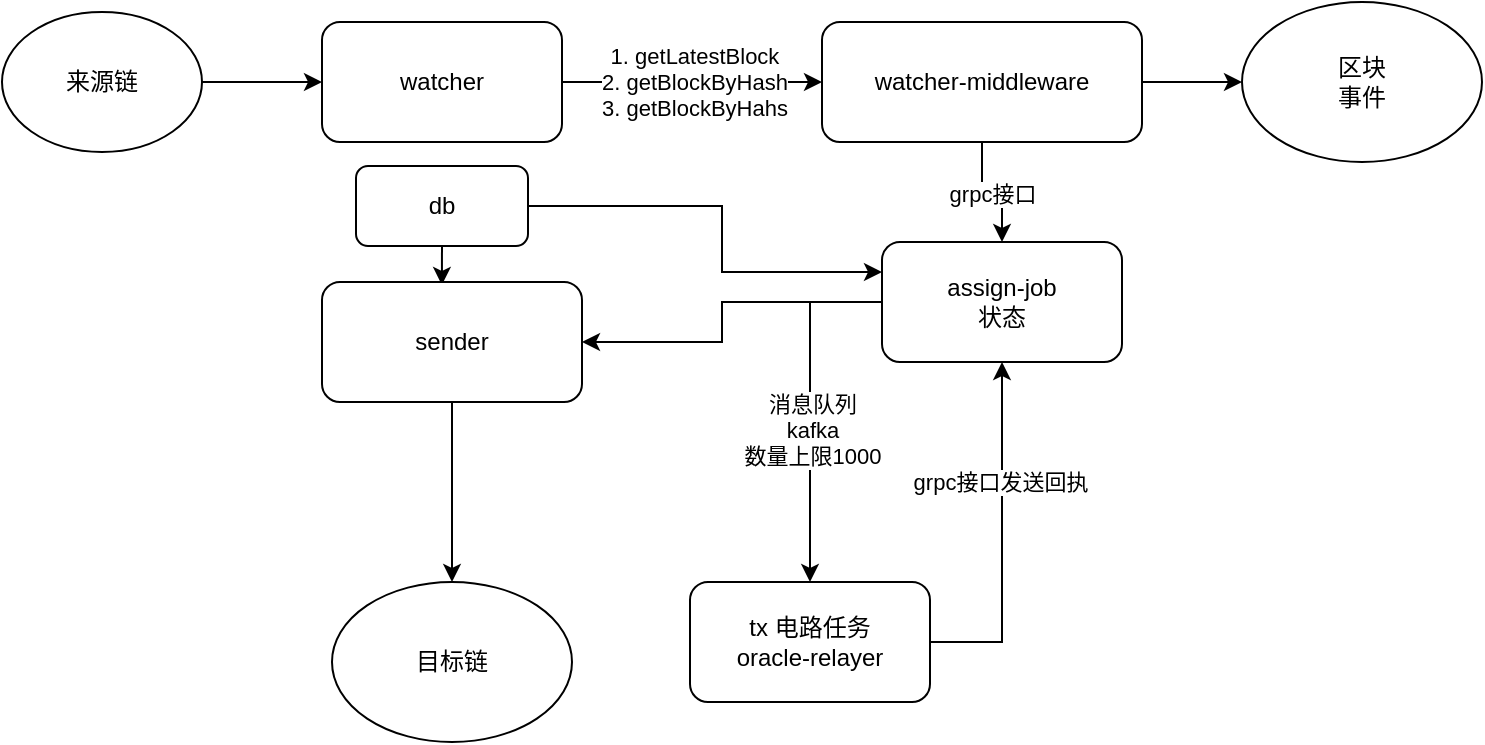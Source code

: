 <mxfile version="21.6.5" type="github">
  <diagram name="第 1 页" id="2FfmDNHcDN7cyOoLiR-4">
    <mxGraphModel dx="2047" dy="681" grid="1" gridSize="10" guides="1" tooltips="1" connect="1" arrows="1" fold="1" page="1" pageScale="1" pageWidth="827" pageHeight="1169" math="0" shadow="0">
      <root>
        <mxCell id="0" />
        <mxCell id="1" parent="0" />
        <mxCell id="phr9aaqnnp__kKiuMH5_-6" style="edgeStyle=orthogonalEdgeStyle;rounded=0;orthogonalLoop=1;jettySize=auto;html=1;" parent="1" source="phr9aaqnnp__kKiuMH5_-1" target="phr9aaqnnp__kKiuMH5_-2" edge="1">
          <mxGeometry relative="1" as="geometry" />
        </mxCell>
        <mxCell id="phr9aaqnnp__kKiuMH5_-7" value="1. getLatestBlock&lt;br&gt;2. getBlockByHash&lt;br&gt;3. getBlockByHahs" style="edgeLabel;html=1;align=center;verticalAlign=middle;resizable=0;points=[];" parent="phr9aaqnnp__kKiuMH5_-6" vertex="1" connectable="0">
          <mxGeometry x="0.011" relative="1" as="geometry">
            <mxPoint as="offset" />
          </mxGeometry>
        </mxCell>
        <mxCell id="phr9aaqnnp__kKiuMH5_-1" value="watcher" style="rounded=1;whiteSpace=wrap;html=1;" parent="1" vertex="1">
          <mxGeometry x="110" y="180" width="120" height="60" as="geometry" />
        </mxCell>
        <mxCell id="phr9aaqnnp__kKiuMH5_-11" style="edgeStyle=orthogonalEdgeStyle;rounded=0;orthogonalLoop=1;jettySize=auto;html=1;" parent="1" source="phr9aaqnnp__kKiuMH5_-2" target="phr9aaqnnp__kKiuMH5_-3" edge="1">
          <mxGeometry relative="1" as="geometry" />
        </mxCell>
        <mxCell id="phr9aaqnnp__kKiuMH5_-34" value="grpc接口" style="edgeLabel;html=1;align=center;verticalAlign=middle;resizable=0;points=[];" parent="phr9aaqnnp__kKiuMH5_-11" vertex="1" connectable="0">
          <mxGeometry x="0.004" y="-1" relative="1" as="geometry">
            <mxPoint as="offset" />
          </mxGeometry>
        </mxCell>
        <mxCell id="phr9aaqnnp__kKiuMH5_-12" style="edgeStyle=orthogonalEdgeStyle;rounded=0;orthogonalLoop=1;jettySize=auto;html=1;" parent="1" source="phr9aaqnnp__kKiuMH5_-2" target="phr9aaqnnp__kKiuMH5_-16" edge="1">
          <mxGeometry relative="1" as="geometry">
            <mxPoint x="550.0" y="210.0" as="targetPoint" />
          </mxGeometry>
        </mxCell>
        <mxCell id="phr9aaqnnp__kKiuMH5_-2" value="watcher-middleware" style="rounded=1;whiteSpace=wrap;html=1;" parent="1" vertex="1">
          <mxGeometry x="360" y="180" width="160" height="60" as="geometry" />
        </mxCell>
        <mxCell id="phr9aaqnnp__kKiuMH5_-8" style="edgeStyle=orthogonalEdgeStyle;rounded=0;orthogonalLoop=1;jettySize=auto;html=1;" parent="1" source="phr9aaqnnp__kKiuMH5_-3" target="phr9aaqnnp__kKiuMH5_-4" edge="1">
          <mxGeometry relative="1" as="geometry">
            <Array as="points">
              <mxPoint x="354" y="320" />
            </Array>
          </mxGeometry>
        </mxCell>
        <mxCell id="phr9aaqnnp__kKiuMH5_-35" value="消息队列&lt;br&gt;kafka&lt;br&gt;数量上限1000" style="edgeLabel;html=1;align=center;verticalAlign=middle;resizable=0;points=[];" parent="phr9aaqnnp__kKiuMH5_-8" vertex="1" connectable="0">
          <mxGeometry x="0.129" y="1" relative="1" as="geometry">
            <mxPoint as="offset" />
          </mxGeometry>
        </mxCell>
        <mxCell id="phr9aaqnnp__kKiuMH5_-26" style="edgeStyle=orthogonalEdgeStyle;rounded=0;orthogonalLoop=1;jettySize=auto;html=1;entryX=1;entryY=0.5;entryDx=0;entryDy=0;" parent="1" source="phr9aaqnnp__kKiuMH5_-3" target="phr9aaqnnp__kKiuMH5_-24" edge="1">
          <mxGeometry relative="1" as="geometry">
            <Array as="points">
              <mxPoint x="310" y="320" />
              <mxPoint x="310" y="340" />
            </Array>
          </mxGeometry>
        </mxCell>
        <mxCell id="phr9aaqnnp__kKiuMH5_-3" value="assign-job&lt;br&gt;状态" style="rounded=1;whiteSpace=wrap;html=1;" parent="1" vertex="1">
          <mxGeometry x="390" y="290" width="120" height="60" as="geometry" />
        </mxCell>
        <mxCell id="phr9aaqnnp__kKiuMH5_-37" style="edgeStyle=orthogonalEdgeStyle;rounded=0;orthogonalLoop=1;jettySize=auto;html=1;entryX=0.5;entryY=1;entryDx=0;entryDy=0;exitX=1;exitY=0.5;exitDx=0;exitDy=0;" parent="1" source="phr9aaqnnp__kKiuMH5_-4" edge="1" target="phr9aaqnnp__kKiuMH5_-3">
          <mxGeometry relative="1" as="geometry">
            <mxPoint x="490" y="360.0" as="targetPoint" />
          </mxGeometry>
        </mxCell>
        <mxCell id="phr9aaqnnp__kKiuMH5_-38" value="grpc接口发送回执" style="edgeLabel;html=1;align=center;verticalAlign=middle;resizable=0;points=[];" parent="phr9aaqnnp__kKiuMH5_-37" vertex="1" connectable="0">
          <mxGeometry x="0.319" y="1" relative="1" as="geometry">
            <mxPoint as="offset" />
          </mxGeometry>
        </mxCell>
        <mxCell id="phr9aaqnnp__kKiuMH5_-4" value="tx 电路任务&lt;br style=&quot;border-color: var(--border-color);&quot;&gt;oracle-relayer" style="rounded=1;whiteSpace=wrap;html=1;" parent="1" vertex="1">
          <mxGeometry x="294" y="460" width="120" height="60" as="geometry" />
        </mxCell>
        <mxCell id="phr9aaqnnp__kKiuMH5_-16" value="区块&lt;br&gt;事件" style="ellipse;whiteSpace=wrap;html=1;" parent="1" vertex="1">
          <mxGeometry x="570" y="170" width="120" height="80" as="geometry" />
        </mxCell>
        <mxCell id="phr9aaqnnp__kKiuMH5_-32" style="edgeStyle=orthogonalEdgeStyle;rounded=0;orthogonalLoop=1;jettySize=auto;html=1;exitX=0.5;exitY=1;exitDx=0;exitDy=0;entryX=0.461;entryY=0.025;entryDx=0;entryDy=0;entryPerimeter=0;" parent="1" source="phr9aaqnnp__kKiuMH5_-17" target="phr9aaqnnp__kKiuMH5_-24" edge="1">
          <mxGeometry relative="1" as="geometry" />
        </mxCell>
        <mxCell id="phr9aaqnnp__kKiuMH5_-33" style="edgeStyle=orthogonalEdgeStyle;rounded=0;orthogonalLoop=1;jettySize=auto;html=1;exitX=1;exitY=0.5;exitDx=0;exitDy=0;entryX=0;entryY=0.25;entryDx=0;entryDy=0;" parent="1" source="phr9aaqnnp__kKiuMH5_-17" target="phr9aaqnnp__kKiuMH5_-3" edge="1">
          <mxGeometry relative="1" as="geometry">
            <Array as="points">
              <mxPoint x="310" y="272" />
              <mxPoint x="310" y="305" />
            </Array>
          </mxGeometry>
        </mxCell>
        <mxCell id="phr9aaqnnp__kKiuMH5_-17" value="db" style="rounded=1;whiteSpace=wrap;html=1;" parent="1" vertex="1">
          <mxGeometry x="127" y="252" width="86" height="40" as="geometry" />
        </mxCell>
        <mxCell id="phr9aaqnnp__kKiuMH5_-27" style="edgeStyle=orthogonalEdgeStyle;rounded=0;orthogonalLoop=1;jettySize=auto;html=1;entryX=0.5;entryY=0;entryDx=0;entryDy=0;" parent="1" source="phr9aaqnnp__kKiuMH5_-24" target="phr9aaqnnp__kKiuMH5_-28" edge="1">
          <mxGeometry relative="1" as="geometry">
            <mxPoint x="175" y="450" as="targetPoint" />
          </mxGeometry>
        </mxCell>
        <mxCell id="phr9aaqnnp__kKiuMH5_-24" value="sender" style="rounded=1;whiteSpace=wrap;html=1;" parent="1" vertex="1">
          <mxGeometry x="110" y="310" width="130" height="60" as="geometry" />
        </mxCell>
        <mxCell id="phr9aaqnnp__kKiuMH5_-28" value="目标链" style="ellipse;whiteSpace=wrap;html=1;" parent="1" vertex="1">
          <mxGeometry x="115" y="460" width="120" height="80" as="geometry" />
        </mxCell>
        <mxCell id="phr9aaqnnp__kKiuMH5_-30" style="edgeStyle=orthogonalEdgeStyle;rounded=0;orthogonalLoop=1;jettySize=auto;html=1;" parent="1" source="phr9aaqnnp__kKiuMH5_-29" target="phr9aaqnnp__kKiuMH5_-1" edge="1">
          <mxGeometry relative="1" as="geometry" />
        </mxCell>
        <mxCell id="phr9aaqnnp__kKiuMH5_-29" value="来源链" style="ellipse;whiteSpace=wrap;html=1;" parent="1" vertex="1">
          <mxGeometry x="-50" y="175" width="100" height="70" as="geometry" />
        </mxCell>
      </root>
    </mxGraphModel>
  </diagram>
</mxfile>
